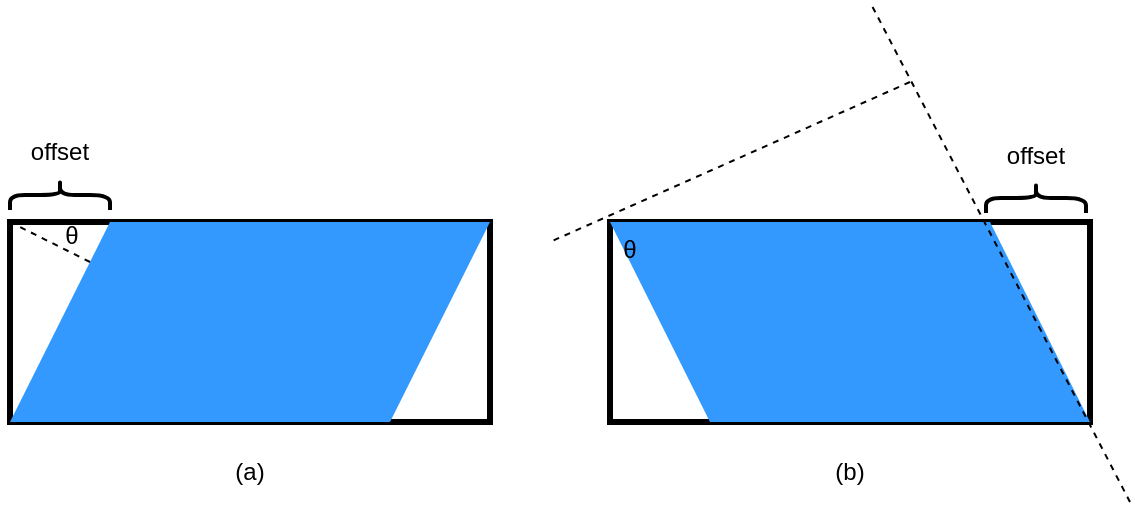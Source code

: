 <mxfile version="17.4.2" type="device"><diagram id="2c11Vz0vFv-XyM66EYk1" name="第 1 页"><mxGraphModel dx="865" dy="541" grid="1" gridSize="10" guides="1" tooltips="1" connect="1" arrows="1" fold="1" page="1" pageScale="1" pageWidth="827" pageHeight="1169" math="0" shadow="0"><root><mxCell id="0"/><mxCell id="1" parent="0"/><mxCell id="4j6g4_xGVfKVXs_jBNwi-1" value="" style="rounded=0;whiteSpace=wrap;html=1;strokeWidth=3;" vertex="1" parent="1"><mxGeometry x="80" y="160" width="240" height="100" as="geometry"/></mxCell><mxCell id="4j6g4_xGVfKVXs_jBNwi-2" value="" style="shape=parallelogram;perimeter=parallelogramPerimeter;whiteSpace=wrap;html=1;fixedSize=1;fillColor=#3399FF;strokeColor=none;size=50;" vertex="1" parent="1"><mxGeometry x="80" y="160" width="240" height="100" as="geometry"/></mxCell><mxCell id="4j6g4_xGVfKVXs_jBNwi-4" value="" style="endArrow=none;dashed=1;html=1;rounded=0;" edge="1" parent="1"><mxGeometry width="50" height="50" relative="1" as="geometry"><mxPoint x="120" y="180" as="sourcePoint"/><mxPoint x="80" y="160" as="targetPoint"/></mxGeometry></mxCell><mxCell id="4j6g4_xGVfKVXs_jBNwi-6" value="θ" style="text;html=1;strokeColor=none;fillColor=none;align=center;verticalAlign=middle;whiteSpace=wrap;rounded=0;" vertex="1" parent="1"><mxGeometry x="106" y="162" width="10" height="10" as="geometry"/></mxCell><mxCell id="4j6g4_xGVfKVXs_jBNwi-7" value="(a)" style="text;html=1;strokeColor=none;fillColor=none;align=center;verticalAlign=middle;whiteSpace=wrap;rounded=0;" vertex="1" parent="1"><mxGeometry x="170" y="270" width="60" height="30" as="geometry"/></mxCell><mxCell id="4j6g4_xGVfKVXs_jBNwi-8" value="" style="rounded=0;whiteSpace=wrap;html=1;strokeWidth=3;" vertex="1" parent="1"><mxGeometry x="380" y="160" width="240" height="100" as="geometry"/></mxCell><mxCell id="4j6g4_xGVfKVXs_jBNwi-9" value="" style="shape=parallelogram;perimeter=parallelogramPerimeter;whiteSpace=wrap;html=1;fixedSize=1;fillColor=#3399FF;strokeColor=none;size=50;flipH=1;" vertex="1" parent="1"><mxGeometry x="380" y="160" width="240" height="100" as="geometry"/></mxCell><mxCell id="4j6g4_xGVfKVXs_jBNwi-10" value="" style="endArrow=none;dashed=1;html=1;rounded=0;" edge="1" parent="1"><mxGeometry width="50" height="50" relative="1" as="geometry"><mxPoint x="530" y="90" as="sourcePoint"/><mxPoint x="350" y="170" as="targetPoint"/></mxGeometry></mxCell><mxCell id="4j6g4_xGVfKVXs_jBNwi-11" value="θ" style="text;html=1;strokeColor=none;fillColor=none;align=center;verticalAlign=middle;whiteSpace=wrap;rounded=0;" vertex="1" parent="1"><mxGeometry x="385" y="169" width="10" height="10" as="geometry"/></mxCell><mxCell id="4j6g4_xGVfKVXs_jBNwi-14" value="" style="endArrow=none;dashed=1;html=1;rounded=0;" edge="1" parent="1"><mxGeometry width="50" height="50" relative="1" as="geometry"><mxPoint x="640" y="300" as="sourcePoint"/><mxPoint x="510" y="50" as="targetPoint"/></mxGeometry></mxCell><mxCell id="4j6g4_xGVfKVXs_jBNwi-15" value="(b)" style="text;html=1;strokeColor=none;fillColor=none;align=center;verticalAlign=middle;whiteSpace=wrap;rounded=0;" vertex="1" parent="1"><mxGeometry x="470" y="270" width="60" height="30" as="geometry"/></mxCell><mxCell id="4j6g4_xGVfKVXs_jBNwi-16" value="" style="shape=curlyBracket;whiteSpace=wrap;html=1;rounded=1;strokeWidth=2;fillColor=#3399FF;rotation=90;" vertex="1" parent="1"><mxGeometry x="97.5" y="121.5" width="15" height="50" as="geometry"/></mxCell><mxCell id="4j6g4_xGVfKVXs_jBNwi-17" value="offset" style="text;html=1;strokeColor=none;fillColor=none;align=center;verticalAlign=middle;whiteSpace=wrap;rounded=0;" vertex="1" parent="1"><mxGeometry x="75" y="110" width="60" height="30" as="geometry"/></mxCell><mxCell id="4j6g4_xGVfKVXs_jBNwi-18" value="" style="shape=curlyBracket;whiteSpace=wrap;html=1;rounded=1;strokeWidth=2;fillColor=#3399FF;rotation=90;" vertex="1" parent="1"><mxGeometry x="585.5" y="123" width="15" height="50" as="geometry"/></mxCell><mxCell id="4j6g4_xGVfKVXs_jBNwi-19" value="offset" style="text;html=1;strokeColor=none;fillColor=none;align=center;verticalAlign=middle;whiteSpace=wrap;rounded=0;" vertex="1" parent="1"><mxGeometry x="563" y="111.5" width="60" height="30" as="geometry"/></mxCell></root></mxGraphModel></diagram></mxfile>